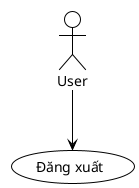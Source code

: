 @startuml UC003-Dang-Xuat
!theme plain

actor User
usecase "Đăng xuất" as UC003

User --> UC003

@enduml
